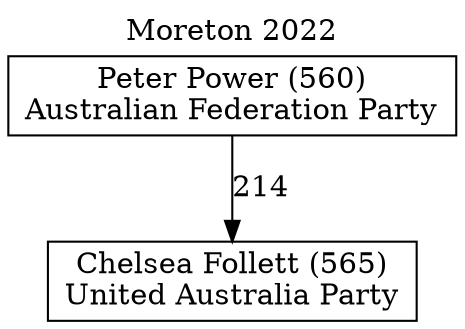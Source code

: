 // House preference flow
digraph "Chelsea Follett (565)_Moreton_2022" {
	graph [label="Moreton 2022" labelloc=t mclimit=10]
	node [shape=box]
	"Chelsea Follett (565)" [label="Chelsea Follett (565)
United Australia Party"]
	"Peter Power (560)" [label="Peter Power (560)
Australian Federation Party"]
	"Peter Power (560)" -> "Chelsea Follett (565)" [label=214]
}
